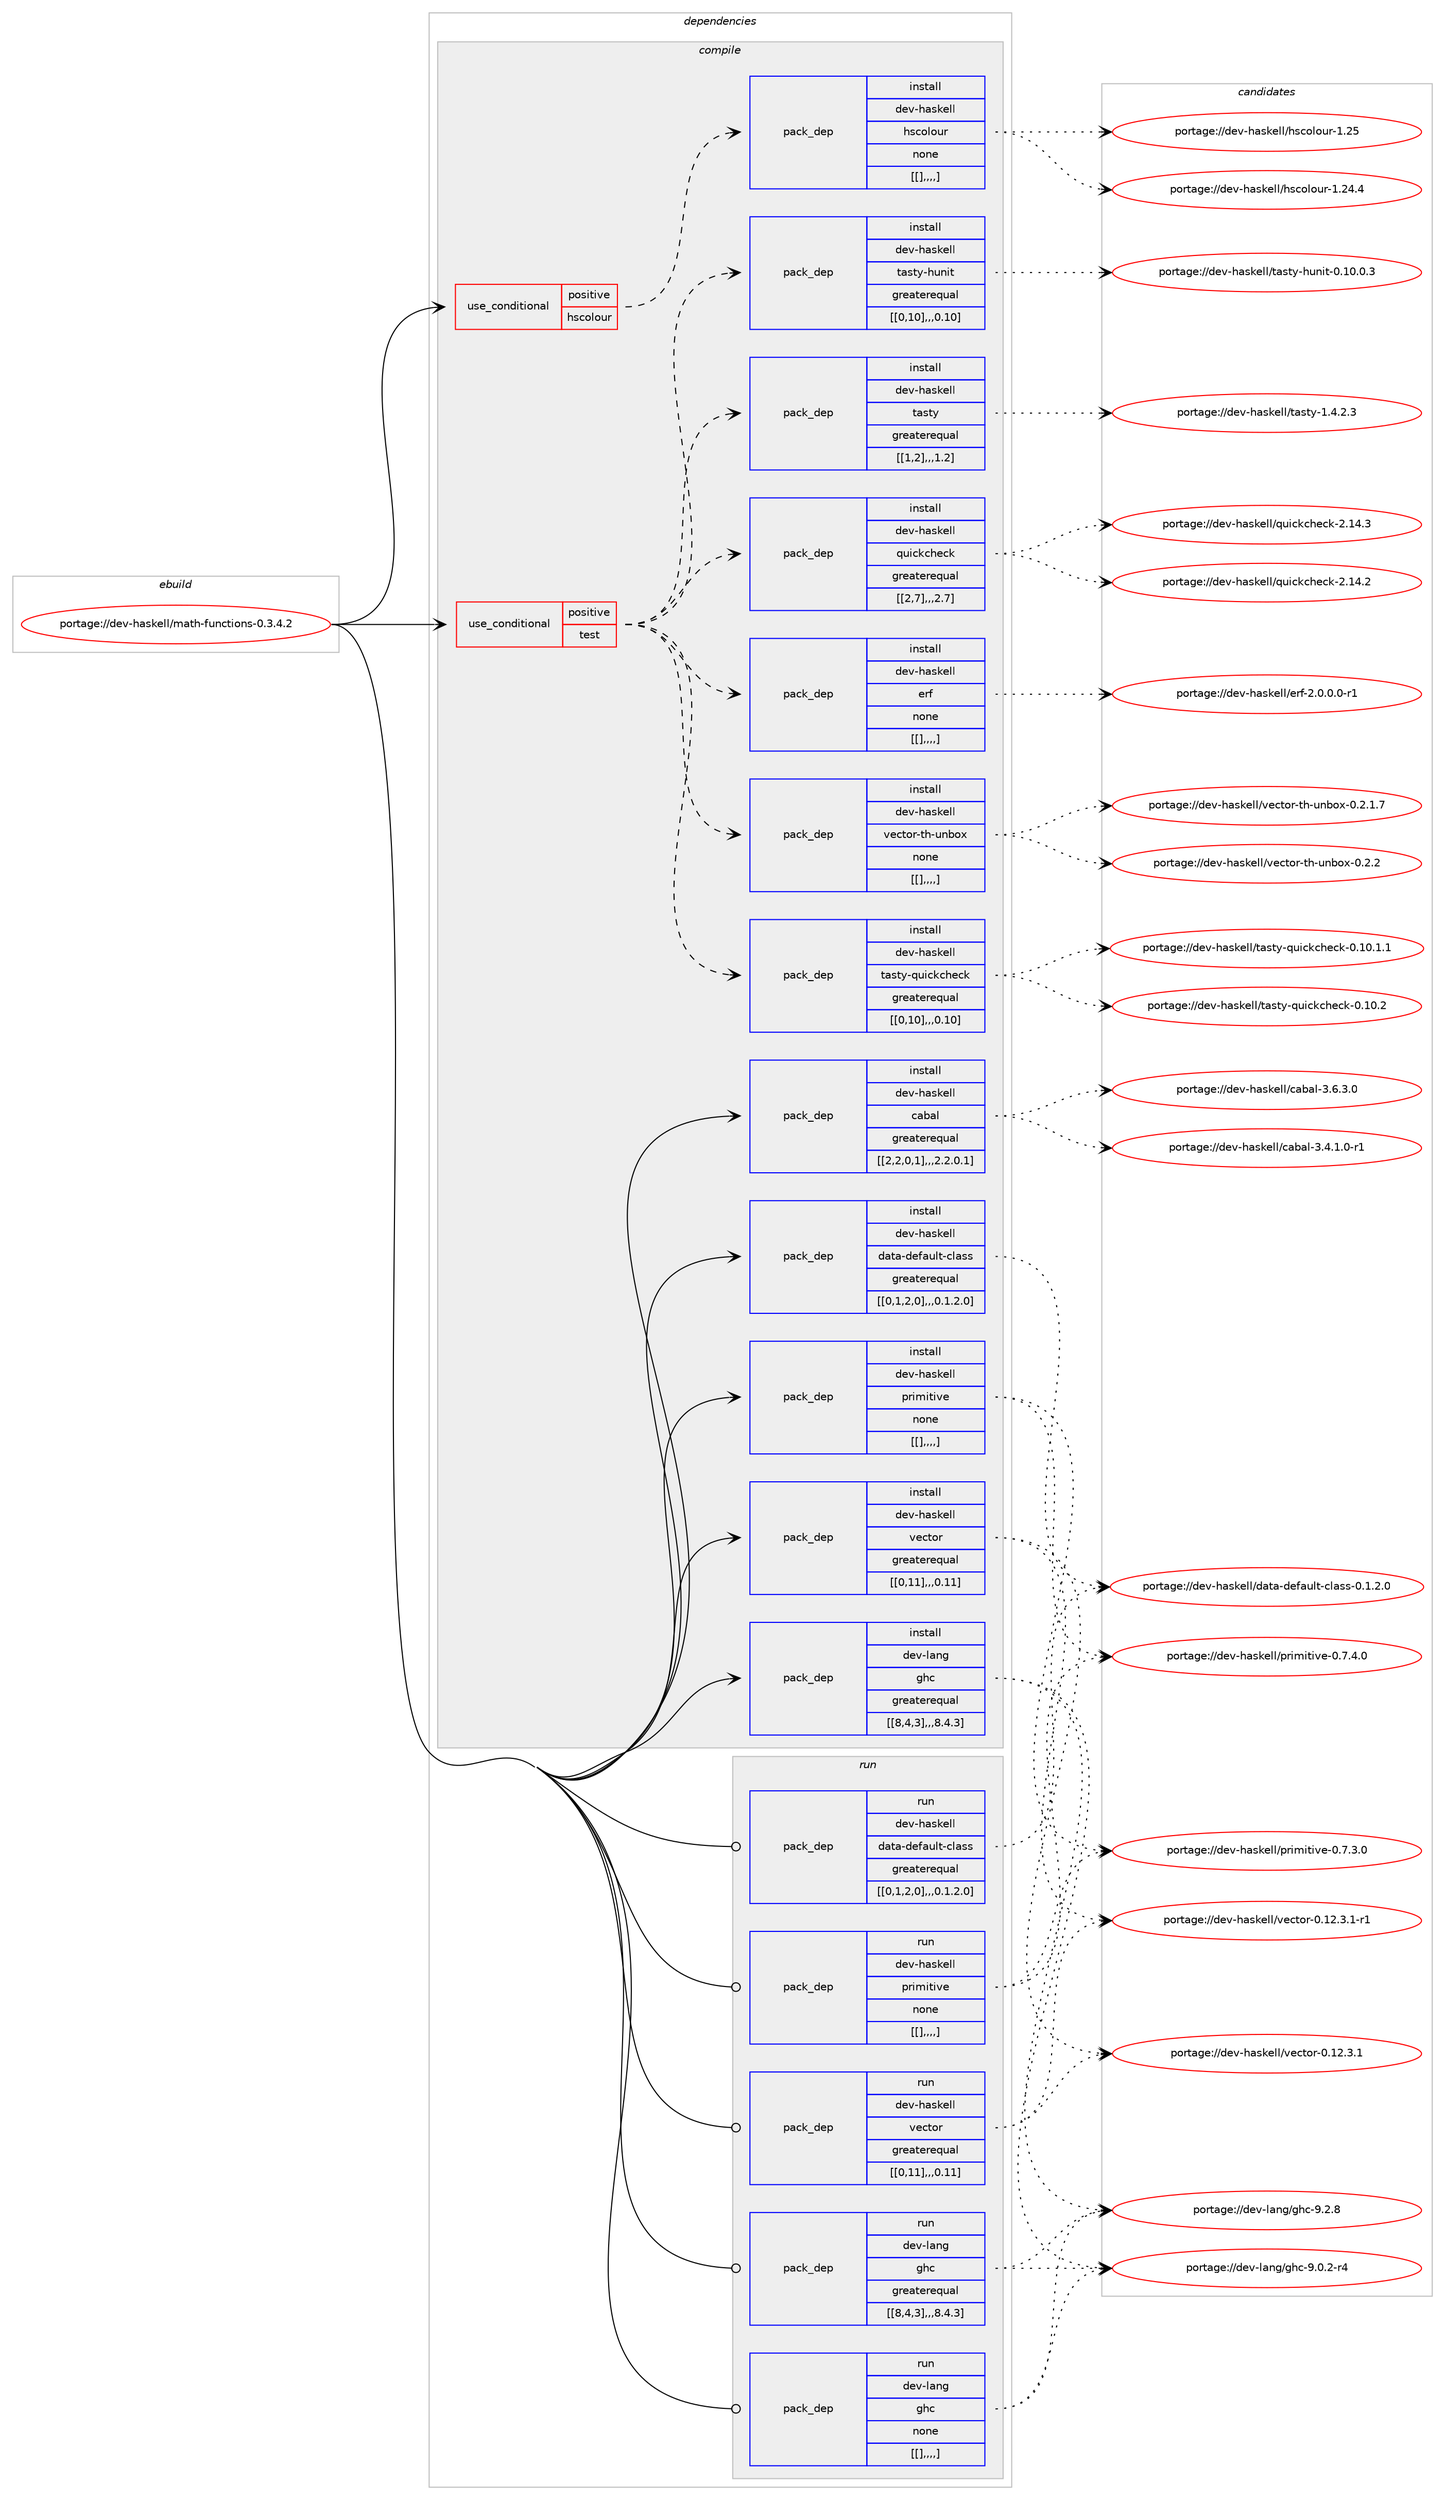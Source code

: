 digraph prolog {

# *************
# Graph options
# *************

newrank=true;
concentrate=true;
compound=true;
graph [rankdir=LR,fontname=Helvetica,fontsize=10,ranksep=1.5];#, ranksep=2.5, nodesep=0.2];
edge  [arrowhead=vee];
node  [fontname=Helvetica,fontsize=10];

# **********
# The ebuild
# **********

subgraph cluster_leftcol {
color=gray;
label=<<i>ebuild</i>>;
id [label="portage://dev-haskell/math-functions-0.3.4.2", color=red, width=4, href="../dev-haskell/math-functions-0.3.4.2.svg"];
}

# ****************
# The dependencies
# ****************

subgraph cluster_midcol {
color=gray;
label=<<i>dependencies</i>>;
subgraph cluster_compile {
fillcolor="#eeeeee";
style=filled;
label=<<i>compile</i>>;
subgraph cond21091 {
dependency84554 [label=<<TABLE BORDER="0" CELLBORDER="1" CELLSPACING="0" CELLPADDING="4"><TR><TD ROWSPAN="3" CELLPADDING="10">use_conditional</TD></TR><TR><TD>positive</TD></TR><TR><TD>hscolour</TD></TR></TABLE>>, shape=none, color=red];
subgraph pack62466 {
dependency84555 [label=<<TABLE BORDER="0" CELLBORDER="1" CELLSPACING="0" CELLPADDING="4" WIDTH="220"><TR><TD ROWSPAN="6" CELLPADDING="30">pack_dep</TD></TR><TR><TD WIDTH="110">install</TD></TR><TR><TD>dev-haskell</TD></TR><TR><TD>hscolour</TD></TR><TR><TD>none</TD></TR><TR><TD>[[],,,,]</TD></TR></TABLE>>, shape=none, color=blue];
}
dependency84554:e -> dependency84555:w [weight=20,style="dashed",arrowhead="vee"];
}
id:e -> dependency84554:w [weight=20,style="solid",arrowhead="vee"];
subgraph cond21092 {
dependency84556 [label=<<TABLE BORDER="0" CELLBORDER="1" CELLSPACING="0" CELLPADDING="4"><TR><TD ROWSPAN="3" CELLPADDING="10">use_conditional</TD></TR><TR><TD>positive</TD></TR><TR><TD>test</TD></TR></TABLE>>, shape=none, color=red];
subgraph pack62467 {
dependency84557 [label=<<TABLE BORDER="0" CELLBORDER="1" CELLSPACING="0" CELLPADDING="4" WIDTH="220"><TR><TD ROWSPAN="6" CELLPADDING="30">pack_dep</TD></TR><TR><TD WIDTH="110">install</TD></TR><TR><TD>dev-haskell</TD></TR><TR><TD>erf</TD></TR><TR><TD>none</TD></TR><TR><TD>[[],,,,]</TD></TR></TABLE>>, shape=none, color=blue];
}
dependency84556:e -> dependency84557:w [weight=20,style="dashed",arrowhead="vee"];
subgraph pack62468 {
dependency84558 [label=<<TABLE BORDER="0" CELLBORDER="1" CELLSPACING="0" CELLPADDING="4" WIDTH="220"><TR><TD ROWSPAN="6" CELLPADDING="30">pack_dep</TD></TR><TR><TD WIDTH="110">install</TD></TR><TR><TD>dev-haskell</TD></TR><TR><TD>quickcheck</TD></TR><TR><TD>greaterequal</TD></TR><TR><TD>[[2,7],,,2.7]</TD></TR></TABLE>>, shape=none, color=blue];
}
dependency84556:e -> dependency84558:w [weight=20,style="dashed",arrowhead="vee"];
subgraph pack62469 {
dependency84559 [label=<<TABLE BORDER="0" CELLBORDER="1" CELLSPACING="0" CELLPADDING="4" WIDTH="220"><TR><TD ROWSPAN="6" CELLPADDING="30">pack_dep</TD></TR><TR><TD WIDTH="110">install</TD></TR><TR><TD>dev-haskell</TD></TR><TR><TD>tasty</TD></TR><TR><TD>greaterequal</TD></TR><TR><TD>[[1,2],,,1.2]</TD></TR></TABLE>>, shape=none, color=blue];
}
dependency84556:e -> dependency84559:w [weight=20,style="dashed",arrowhead="vee"];
subgraph pack62470 {
dependency84560 [label=<<TABLE BORDER="0" CELLBORDER="1" CELLSPACING="0" CELLPADDING="4" WIDTH="220"><TR><TD ROWSPAN="6" CELLPADDING="30">pack_dep</TD></TR><TR><TD WIDTH="110">install</TD></TR><TR><TD>dev-haskell</TD></TR><TR><TD>tasty-hunit</TD></TR><TR><TD>greaterequal</TD></TR><TR><TD>[[0,10],,,0.10]</TD></TR></TABLE>>, shape=none, color=blue];
}
dependency84556:e -> dependency84560:w [weight=20,style="dashed",arrowhead="vee"];
subgraph pack62471 {
dependency84561 [label=<<TABLE BORDER="0" CELLBORDER="1" CELLSPACING="0" CELLPADDING="4" WIDTH="220"><TR><TD ROWSPAN="6" CELLPADDING="30">pack_dep</TD></TR><TR><TD WIDTH="110">install</TD></TR><TR><TD>dev-haskell</TD></TR><TR><TD>tasty-quickcheck</TD></TR><TR><TD>greaterequal</TD></TR><TR><TD>[[0,10],,,0.10]</TD></TR></TABLE>>, shape=none, color=blue];
}
dependency84556:e -> dependency84561:w [weight=20,style="dashed",arrowhead="vee"];
subgraph pack62472 {
dependency84562 [label=<<TABLE BORDER="0" CELLBORDER="1" CELLSPACING="0" CELLPADDING="4" WIDTH="220"><TR><TD ROWSPAN="6" CELLPADDING="30">pack_dep</TD></TR><TR><TD WIDTH="110">install</TD></TR><TR><TD>dev-haskell</TD></TR><TR><TD>vector-th-unbox</TD></TR><TR><TD>none</TD></TR><TR><TD>[[],,,,]</TD></TR></TABLE>>, shape=none, color=blue];
}
dependency84556:e -> dependency84562:w [weight=20,style="dashed",arrowhead="vee"];
}
id:e -> dependency84556:w [weight=20,style="solid",arrowhead="vee"];
subgraph pack62473 {
dependency84563 [label=<<TABLE BORDER="0" CELLBORDER="1" CELLSPACING="0" CELLPADDING="4" WIDTH="220"><TR><TD ROWSPAN="6" CELLPADDING="30">pack_dep</TD></TR><TR><TD WIDTH="110">install</TD></TR><TR><TD>dev-haskell</TD></TR><TR><TD>cabal</TD></TR><TR><TD>greaterequal</TD></TR><TR><TD>[[2,2,0,1],,,2.2.0.1]</TD></TR></TABLE>>, shape=none, color=blue];
}
id:e -> dependency84563:w [weight=20,style="solid",arrowhead="vee"];
subgraph pack62474 {
dependency84564 [label=<<TABLE BORDER="0" CELLBORDER="1" CELLSPACING="0" CELLPADDING="4" WIDTH="220"><TR><TD ROWSPAN="6" CELLPADDING="30">pack_dep</TD></TR><TR><TD WIDTH="110">install</TD></TR><TR><TD>dev-haskell</TD></TR><TR><TD>data-default-class</TD></TR><TR><TD>greaterequal</TD></TR><TR><TD>[[0,1,2,0],,,0.1.2.0]</TD></TR></TABLE>>, shape=none, color=blue];
}
id:e -> dependency84564:w [weight=20,style="solid",arrowhead="vee"];
subgraph pack62475 {
dependency84565 [label=<<TABLE BORDER="0" CELLBORDER="1" CELLSPACING="0" CELLPADDING="4" WIDTH="220"><TR><TD ROWSPAN="6" CELLPADDING="30">pack_dep</TD></TR><TR><TD WIDTH="110">install</TD></TR><TR><TD>dev-haskell</TD></TR><TR><TD>primitive</TD></TR><TR><TD>none</TD></TR><TR><TD>[[],,,,]</TD></TR></TABLE>>, shape=none, color=blue];
}
id:e -> dependency84565:w [weight=20,style="solid",arrowhead="vee"];
subgraph pack62476 {
dependency84566 [label=<<TABLE BORDER="0" CELLBORDER="1" CELLSPACING="0" CELLPADDING="4" WIDTH="220"><TR><TD ROWSPAN="6" CELLPADDING="30">pack_dep</TD></TR><TR><TD WIDTH="110">install</TD></TR><TR><TD>dev-haskell</TD></TR><TR><TD>vector</TD></TR><TR><TD>greaterequal</TD></TR><TR><TD>[[0,11],,,0.11]</TD></TR></TABLE>>, shape=none, color=blue];
}
id:e -> dependency84566:w [weight=20,style="solid",arrowhead="vee"];
subgraph pack62477 {
dependency84567 [label=<<TABLE BORDER="0" CELLBORDER="1" CELLSPACING="0" CELLPADDING="4" WIDTH="220"><TR><TD ROWSPAN="6" CELLPADDING="30">pack_dep</TD></TR><TR><TD WIDTH="110">install</TD></TR><TR><TD>dev-lang</TD></TR><TR><TD>ghc</TD></TR><TR><TD>greaterequal</TD></TR><TR><TD>[[8,4,3],,,8.4.3]</TD></TR></TABLE>>, shape=none, color=blue];
}
id:e -> dependency84567:w [weight=20,style="solid",arrowhead="vee"];
}
subgraph cluster_compileandrun {
fillcolor="#eeeeee";
style=filled;
label=<<i>compile and run</i>>;
}
subgraph cluster_run {
fillcolor="#eeeeee";
style=filled;
label=<<i>run</i>>;
subgraph pack62478 {
dependency84568 [label=<<TABLE BORDER="0" CELLBORDER="1" CELLSPACING="0" CELLPADDING="4" WIDTH="220"><TR><TD ROWSPAN="6" CELLPADDING="30">pack_dep</TD></TR><TR><TD WIDTH="110">run</TD></TR><TR><TD>dev-haskell</TD></TR><TR><TD>data-default-class</TD></TR><TR><TD>greaterequal</TD></TR><TR><TD>[[0,1,2,0],,,0.1.2.0]</TD></TR></TABLE>>, shape=none, color=blue];
}
id:e -> dependency84568:w [weight=20,style="solid",arrowhead="odot"];
subgraph pack62479 {
dependency84569 [label=<<TABLE BORDER="0" CELLBORDER="1" CELLSPACING="0" CELLPADDING="4" WIDTH="220"><TR><TD ROWSPAN="6" CELLPADDING="30">pack_dep</TD></TR><TR><TD WIDTH="110">run</TD></TR><TR><TD>dev-haskell</TD></TR><TR><TD>primitive</TD></TR><TR><TD>none</TD></TR><TR><TD>[[],,,,]</TD></TR></TABLE>>, shape=none, color=blue];
}
id:e -> dependency84569:w [weight=20,style="solid",arrowhead="odot"];
subgraph pack62480 {
dependency84570 [label=<<TABLE BORDER="0" CELLBORDER="1" CELLSPACING="0" CELLPADDING="4" WIDTH="220"><TR><TD ROWSPAN="6" CELLPADDING="30">pack_dep</TD></TR><TR><TD WIDTH="110">run</TD></TR><TR><TD>dev-haskell</TD></TR><TR><TD>vector</TD></TR><TR><TD>greaterequal</TD></TR><TR><TD>[[0,11],,,0.11]</TD></TR></TABLE>>, shape=none, color=blue];
}
id:e -> dependency84570:w [weight=20,style="solid",arrowhead="odot"];
subgraph pack62481 {
dependency84571 [label=<<TABLE BORDER="0" CELLBORDER="1" CELLSPACING="0" CELLPADDING="4" WIDTH="220"><TR><TD ROWSPAN="6" CELLPADDING="30">pack_dep</TD></TR><TR><TD WIDTH="110">run</TD></TR><TR><TD>dev-lang</TD></TR><TR><TD>ghc</TD></TR><TR><TD>greaterequal</TD></TR><TR><TD>[[8,4,3],,,8.4.3]</TD></TR></TABLE>>, shape=none, color=blue];
}
id:e -> dependency84571:w [weight=20,style="solid",arrowhead="odot"];
subgraph pack62482 {
dependency84572 [label=<<TABLE BORDER="0" CELLBORDER="1" CELLSPACING="0" CELLPADDING="4" WIDTH="220"><TR><TD ROWSPAN="6" CELLPADDING="30">pack_dep</TD></TR><TR><TD WIDTH="110">run</TD></TR><TR><TD>dev-lang</TD></TR><TR><TD>ghc</TD></TR><TR><TD>none</TD></TR><TR><TD>[[],,,,]</TD></TR></TABLE>>, shape=none, color=blue];
}
id:e -> dependency84572:w [weight=20,style="solid",arrowhead="odot"];
}
}

# **************
# The candidates
# **************

subgraph cluster_choices {
rank=same;
color=gray;
label=<<i>candidates</i>>;

subgraph choice62466 {
color=black;
nodesep=1;
choice100101118451049711510710110810847104115991111081111171144549465053 [label="portage://dev-haskell/hscolour-1.25", color=red, width=4,href="../dev-haskell/hscolour-1.25.svg"];
choice1001011184510497115107101108108471041159911110811111711445494650524652 [label="portage://dev-haskell/hscolour-1.24.4", color=red, width=4,href="../dev-haskell/hscolour-1.24.4.svg"];
dependency84555:e -> choice100101118451049711510710110810847104115991111081111171144549465053:w [style=dotted,weight="100"];
dependency84555:e -> choice1001011184510497115107101108108471041159911110811111711445494650524652:w [style=dotted,weight="100"];
}
subgraph choice62467 {
color=black;
nodesep=1;
choice10010111845104971151071011081084710111410245504648464846484511449 [label="portage://dev-haskell/erf-2.0.0.0-r1", color=red, width=4,href="../dev-haskell/erf-2.0.0.0-r1.svg"];
dependency84557:e -> choice10010111845104971151071011081084710111410245504648464846484511449:w [style=dotted,weight="100"];
}
subgraph choice62468 {
color=black;
nodesep=1;
choice10010111845104971151071011081084711311710599107991041019910745504649524651 [label="portage://dev-haskell/quickcheck-2.14.3", color=red, width=4,href="../dev-haskell/quickcheck-2.14.3.svg"];
choice10010111845104971151071011081084711311710599107991041019910745504649524650 [label="portage://dev-haskell/quickcheck-2.14.2", color=red, width=4,href="../dev-haskell/quickcheck-2.14.2.svg"];
dependency84558:e -> choice10010111845104971151071011081084711311710599107991041019910745504649524651:w [style=dotted,weight="100"];
dependency84558:e -> choice10010111845104971151071011081084711311710599107991041019910745504649524650:w [style=dotted,weight="100"];
}
subgraph choice62469 {
color=black;
nodesep=1;
choice100101118451049711510710110810847116971151161214549465246504651 [label="portage://dev-haskell/tasty-1.4.2.3", color=red, width=4,href="../dev-haskell/tasty-1.4.2.3.svg"];
dependency84559:e -> choice100101118451049711510710110810847116971151161214549465246504651:w [style=dotted,weight="100"];
}
subgraph choice62470 {
color=black;
nodesep=1;
choice1001011184510497115107101108108471169711511612145104117110105116454846494846484651 [label="portage://dev-haskell/tasty-hunit-0.10.0.3", color=red, width=4,href="../dev-haskell/tasty-hunit-0.10.0.3.svg"];
dependency84560:e -> choice1001011184510497115107101108108471169711511612145104117110105116454846494846484651:w [style=dotted,weight="100"];
}
subgraph choice62471 {
color=black;
nodesep=1;
choice100101118451049711510710110810847116971151161214511311710599107991041019910745484649484650 [label="portage://dev-haskell/tasty-quickcheck-0.10.2", color=red, width=4,href="../dev-haskell/tasty-quickcheck-0.10.2.svg"];
choice1001011184510497115107101108108471169711511612145113117105991079910410199107454846494846494649 [label="portage://dev-haskell/tasty-quickcheck-0.10.1.1", color=red, width=4,href="../dev-haskell/tasty-quickcheck-0.10.1.1.svg"];
dependency84561:e -> choice100101118451049711510710110810847116971151161214511311710599107991041019910745484649484650:w [style=dotted,weight="100"];
dependency84561:e -> choice1001011184510497115107101108108471169711511612145113117105991079910410199107454846494846494649:w [style=dotted,weight="100"];
}
subgraph choice62472 {
color=black;
nodesep=1;
choice10010111845104971151071011081084711810199116111114451161044511711098111120454846504650 [label="portage://dev-haskell/vector-th-unbox-0.2.2", color=red, width=4,href="../dev-haskell/vector-th-unbox-0.2.2.svg"];
choice100101118451049711510710110810847118101991161111144511610445117110981111204548465046494655 [label="portage://dev-haskell/vector-th-unbox-0.2.1.7", color=red, width=4,href="../dev-haskell/vector-th-unbox-0.2.1.7.svg"];
dependency84562:e -> choice10010111845104971151071011081084711810199116111114451161044511711098111120454846504650:w [style=dotted,weight="100"];
dependency84562:e -> choice100101118451049711510710110810847118101991161111144511610445117110981111204548465046494655:w [style=dotted,weight="100"];
}
subgraph choice62473 {
color=black;
nodesep=1;
choice100101118451049711510710110810847999798971084551465446514648 [label="portage://dev-haskell/cabal-3.6.3.0", color=red, width=4,href="../dev-haskell/cabal-3.6.3.0.svg"];
choice1001011184510497115107101108108479997989710845514652464946484511449 [label="portage://dev-haskell/cabal-3.4.1.0-r1", color=red, width=4,href="../dev-haskell/cabal-3.4.1.0-r1.svg"];
dependency84563:e -> choice100101118451049711510710110810847999798971084551465446514648:w [style=dotted,weight="100"];
dependency84563:e -> choice1001011184510497115107101108108479997989710845514652464946484511449:w [style=dotted,weight="100"];
}
subgraph choice62474 {
color=black;
nodesep=1;
choice100101118451049711510710110810847100971169745100101102971171081164599108971151154548464946504648 [label="portage://dev-haskell/data-default-class-0.1.2.0", color=red, width=4,href="../dev-haskell/data-default-class-0.1.2.0.svg"];
dependency84564:e -> choice100101118451049711510710110810847100971169745100101102971171081164599108971151154548464946504648:w [style=dotted,weight="100"];
}
subgraph choice62475 {
color=black;
nodesep=1;
choice1001011184510497115107101108108471121141051091051161051181014548465546524648 [label="portage://dev-haskell/primitive-0.7.4.0", color=red, width=4,href="../dev-haskell/primitive-0.7.4.0.svg"];
choice1001011184510497115107101108108471121141051091051161051181014548465546514648 [label="portage://dev-haskell/primitive-0.7.3.0", color=red, width=4,href="../dev-haskell/primitive-0.7.3.0.svg"];
dependency84565:e -> choice1001011184510497115107101108108471121141051091051161051181014548465546524648:w [style=dotted,weight="100"];
dependency84565:e -> choice1001011184510497115107101108108471121141051091051161051181014548465546514648:w [style=dotted,weight="100"];
}
subgraph choice62476 {
color=black;
nodesep=1;
choice100101118451049711510710110810847118101991161111144548464950465146494511449 [label="portage://dev-haskell/vector-0.12.3.1-r1", color=red, width=4,href="../dev-haskell/vector-0.12.3.1-r1.svg"];
choice10010111845104971151071011081084711810199116111114454846495046514649 [label="portage://dev-haskell/vector-0.12.3.1", color=red, width=4,href="../dev-haskell/vector-0.12.3.1.svg"];
dependency84566:e -> choice100101118451049711510710110810847118101991161111144548464950465146494511449:w [style=dotted,weight="100"];
dependency84566:e -> choice10010111845104971151071011081084711810199116111114454846495046514649:w [style=dotted,weight="100"];
}
subgraph choice62477 {
color=black;
nodesep=1;
choice10010111845108971101034710310499455746504656 [label="portage://dev-lang/ghc-9.2.8", color=red, width=4,href="../dev-lang/ghc-9.2.8.svg"];
choice100101118451089711010347103104994557464846504511452 [label="portage://dev-lang/ghc-9.0.2-r4", color=red, width=4,href="../dev-lang/ghc-9.0.2-r4.svg"];
dependency84567:e -> choice10010111845108971101034710310499455746504656:w [style=dotted,weight="100"];
dependency84567:e -> choice100101118451089711010347103104994557464846504511452:w [style=dotted,weight="100"];
}
subgraph choice62478 {
color=black;
nodesep=1;
choice100101118451049711510710110810847100971169745100101102971171081164599108971151154548464946504648 [label="portage://dev-haskell/data-default-class-0.1.2.0", color=red, width=4,href="../dev-haskell/data-default-class-0.1.2.0.svg"];
dependency84568:e -> choice100101118451049711510710110810847100971169745100101102971171081164599108971151154548464946504648:w [style=dotted,weight="100"];
}
subgraph choice62479 {
color=black;
nodesep=1;
choice1001011184510497115107101108108471121141051091051161051181014548465546524648 [label="portage://dev-haskell/primitive-0.7.4.0", color=red, width=4,href="../dev-haskell/primitive-0.7.4.0.svg"];
choice1001011184510497115107101108108471121141051091051161051181014548465546514648 [label="portage://dev-haskell/primitive-0.7.3.0", color=red, width=4,href="../dev-haskell/primitive-0.7.3.0.svg"];
dependency84569:e -> choice1001011184510497115107101108108471121141051091051161051181014548465546524648:w [style=dotted,weight="100"];
dependency84569:e -> choice1001011184510497115107101108108471121141051091051161051181014548465546514648:w [style=dotted,weight="100"];
}
subgraph choice62480 {
color=black;
nodesep=1;
choice100101118451049711510710110810847118101991161111144548464950465146494511449 [label="portage://dev-haskell/vector-0.12.3.1-r1", color=red, width=4,href="../dev-haskell/vector-0.12.3.1-r1.svg"];
choice10010111845104971151071011081084711810199116111114454846495046514649 [label="portage://dev-haskell/vector-0.12.3.1", color=red, width=4,href="../dev-haskell/vector-0.12.3.1.svg"];
dependency84570:e -> choice100101118451049711510710110810847118101991161111144548464950465146494511449:w [style=dotted,weight="100"];
dependency84570:e -> choice10010111845104971151071011081084711810199116111114454846495046514649:w [style=dotted,weight="100"];
}
subgraph choice62481 {
color=black;
nodesep=1;
choice10010111845108971101034710310499455746504656 [label="portage://dev-lang/ghc-9.2.8", color=red, width=4,href="../dev-lang/ghc-9.2.8.svg"];
choice100101118451089711010347103104994557464846504511452 [label="portage://dev-lang/ghc-9.0.2-r4", color=red, width=4,href="../dev-lang/ghc-9.0.2-r4.svg"];
dependency84571:e -> choice10010111845108971101034710310499455746504656:w [style=dotted,weight="100"];
dependency84571:e -> choice100101118451089711010347103104994557464846504511452:w [style=dotted,weight="100"];
}
subgraph choice62482 {
color=black;
nodesep=1;
choice10010111845108971101034710310499455746504656 [label="portage://dev-lang/ghc-9.2.8", color=red, width=4,href="../dev-lang/ghc-9.2.8.svg"];
choice100101118451089711010347103104994557464846504511452 [label="portage://dev-lang/ghc-9.0.2-r4", color=red, width=4,href="../dev-lang/ghc-9.0.2-r4.svg"];
dependency84572:e -> choice10010111845108971101034710310499455746504656:w [style=dotted,weight="100"];
dependency84572:e -> choice100101118451089711010347103104994557464846504511452:w [style=dotted,weight="100"];
}
}

}
